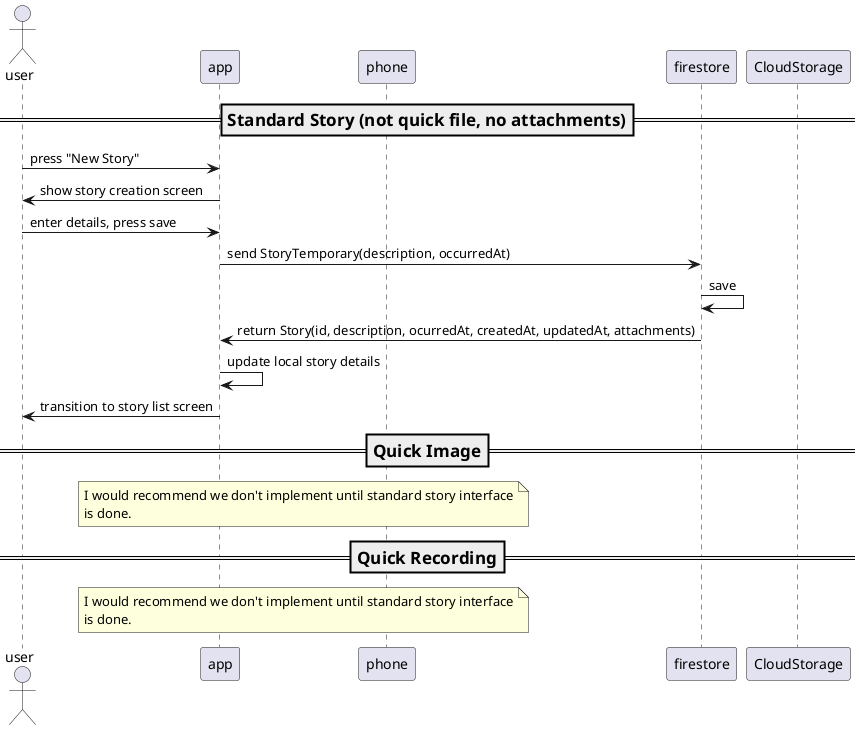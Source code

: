 @startuml

actor user
participant app
participant phone
participant firestore as fs
participant CloudStorage as cs

=== Standard Story (not quick file, no attachments) ==
user -> app: press "New Story"
app -> user: show story creation screen
user -> app: enter details, press save
app -> fs: send StoryTemporary(description, occurredAt)
fs -> fs: save
fs -> app: return Story(id, description, ocurredAt, createdAt, updatedAt, attachments)
app -> app: update local story details
app -> user: transition to story list screen

=== Quick Image ==
note over app, phone
I would recommend we don't implement until standard story interface
is done.
end note

=== Quick Recording ==
note over app, phone
I would recommend we don't implement until standard story interface
is done.
end note



@enduml
